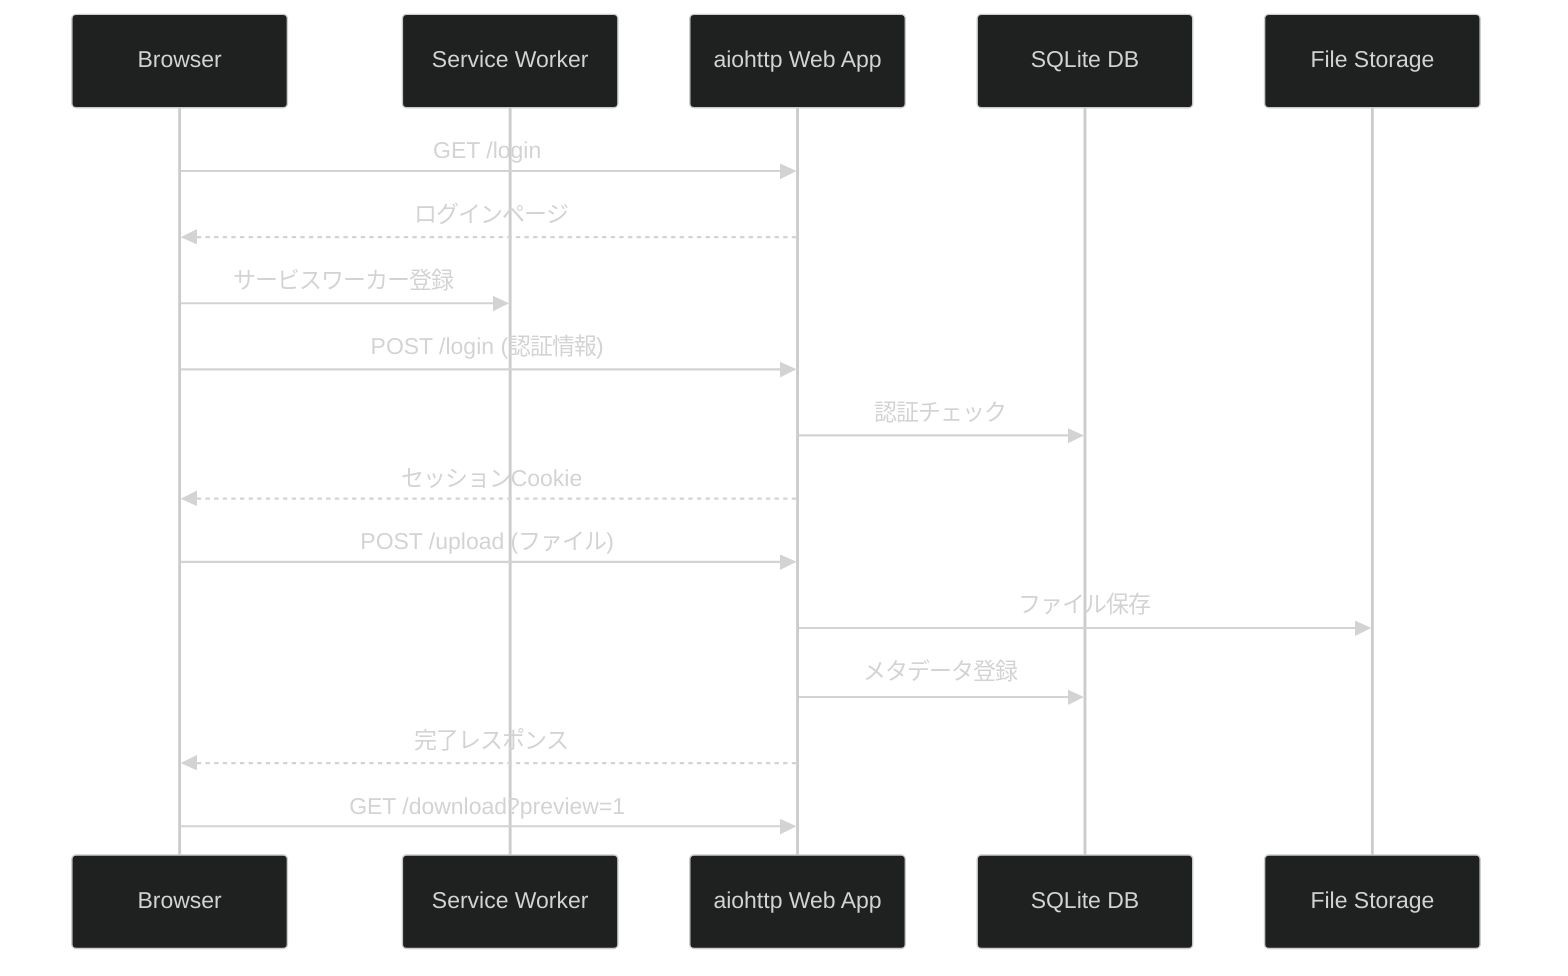 %%{init: {'theme': 'dark'}}%%
%% Web サーバ上のシーケンス図
sequenceDiagram
    participant Browser as Browser
    participant SW as Service Worker
    participant Web as aiohttp Web App
    participant DB as SQLite DB
    participant Files as File Storage

    Browser->>Web: GET /login
    Web-->>Browser: ログインページ
    Browser->>SW: サービスワーカー登録
    Browser->>Web: POST /login (認証情報)
    Web->>DB: 認証チェック
    Web-->>Browser: セッションCookie
    Browser->>Web: POST /upload (ファイル)
    Web->>Files: ファイル保存
    Web->>DB: メタデータ登録
    Web-->>Browser: 完了レスポンス
    Browser->>Web: GET /download?preview=1